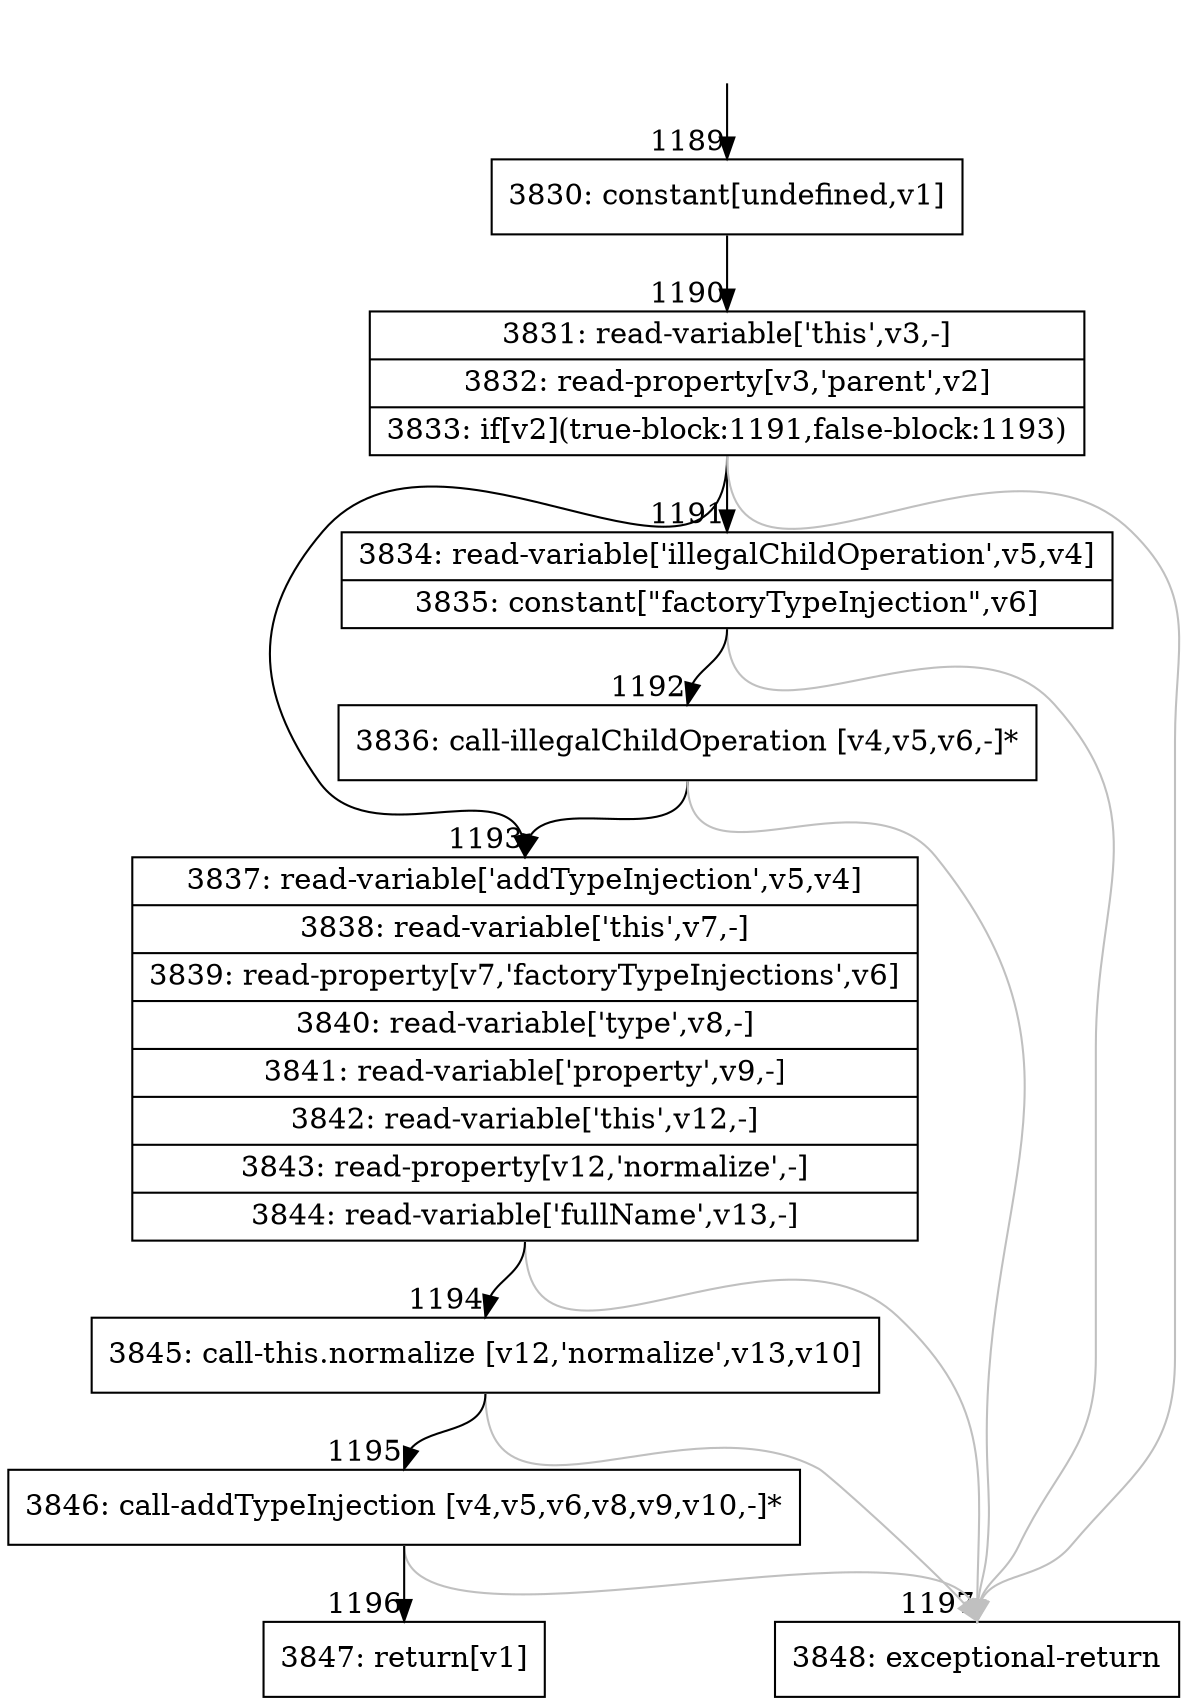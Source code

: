 digraph {
rankdir="TD"
BB_entry89[shape=none,label=""];
BB_entry89 -> BB1189 [tailport=s, headport=n, headlabel="    1189"]
BB1189 [shape=record label="{3830: constant[undefined,v1]}" ] 
BB1189 -> BB1190 [tailport=s, headport=n, headlabel="      1190"]
BB1190 [shape=record label="{3831: read-variable['this',v3,-]|3832: read-property[v3,'parent',v2]|3833: if[v2](true-block:1191,false-block:1193)}" ] 
BB1190 -> BB1191 [tailport=s, headport=n, headlabel="      1191"]
BB1190 -> BB1193 [tailport=s, headport=n, headlabel="      1193"]
BB1190 -> BB1197 [tailport=s, headport=n, color=gray, headlabel="      1197"]
BB1191 [shape=record label="{3834: read-variable['illegalChildOperation',v5,v4]|3835: constant[\"factoryTypeInjection\",v6]}" ] 
BB1191 -> BB1192 [tailport=s, headport=n, headlabel="      1192"]
BB1191 -> BB1197 [tailport=s, headport=n, color=gray]
BB1192 [shape=record label="{3836: call-illegalChildOperation [v4,v5,v6,-]*}" ] 
BB1192 -> BB1193 [tailport=s, headport=n]
BB1192 -> BB1197 [tailport=s, headport=n, color=gray]
BB1193 [shape=record label="{3837: read-variable['addTypeInjection',v5,v4]|3838: read-variable['this',v7,-]|3839: read-property[v7,'factoryTypeInjections',v6]|3840: read-variable['type',v8,-]|3841: read-variable['property',v9,-]|3842: read-variable['this',v12,-]|3843: read-property[v12,'normalize',-]|3844: read-variable['fullName',v13,-]}" ] 
BB1193 -> BB1194 [tailport=s, headport=n, headlabel="      1194"]
BB1193 -> BB1197 [tailport=s, headport=n, color=gray]
BB1194 [shape=record label="{3845: call-this.normalize [v12,'normalize',v13,v10]}" ] 
BB1194 -> BB1195 [tailport=s, headport=n, headlabel="      1195"]
BB1194 -> BB1197 [tailport=s, headport=n, color=gray]
BB1195 [shape=record label="{3846: call-addTypeInjection [v4,v5,v6,v8,v9,v10,-]*}" ] 
BB1195 -> BB1196 [tailport=s, headport=n, headlabel="      1196"]
BB1195 -> BB1197 [tailport=s, headport=n, color=gray]
BB1196 [shape=record label="{3847: return[v1]}" ] 
BB1197 [shape=record label="{3848: exceptional-return}" ] 
//#$~ 1633
}
